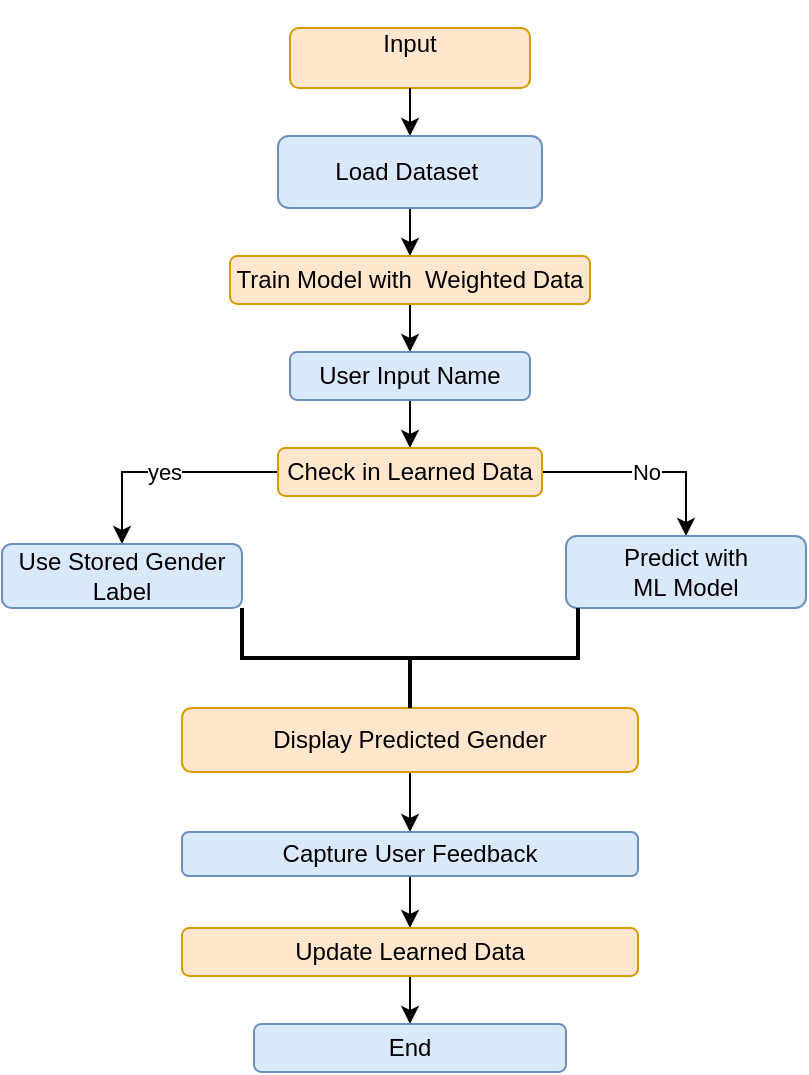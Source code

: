 <mxfile version="24.8.3">
  <diagram name="Page-1" id="flHAlLjQrbA-1x8wae8D">
    <mxGraphModel dx="1050" dy="977" grid="1" gridSize="12" guides="1" tooltips="1" connect="1" arrows="1" fold="1" page="0" pageScale="1" pageWidth="850" pageHeight="1100" background="#ffffff" math="0" shadow="0">
      <root>
        <mxCell id="0" />
        <mxCell id="1" parent="0" />
        <mxCell id="35RwZdffv-YIDmmRGjLx-9" style="edgeStyle=orthogonalEdgeStyle;rounded=0;orthogonalLoop=1;jettySize=auto;html=1;" edge="1" parent="1" source="35RwZdffv-YIDmmRGjLx-10">
          <mxGeometry relative="1" as="geometry">
            <mxPoint x="360" y="-12" as="targetPoint" />
          </mxGeometry>
        </mxCell>
        <mxCell id="35RwZdffv-YIDmmRGjLx-1" value="&#xa;Input&#xa;&#xa;" style="rounded=1;whiteSpace=wrap;html=1;fillColor=#ffe6cc;strokeColor=#d79b00;" vertex="1" parent="1">
          <mxGeometry x="300" y="-90" width="120" height="30" as="geometry" />
        </mxCell>
        <mxCell id="35RwZdffv-YIDmmRGjLx-24" value="" style="edgeStyle=orthogonalEdgeStyle;rounded=0;orthogonalLoop=1;jettySize=auto;html=1;" edge="1" parent="1" source="35RwZdffv-YIDmmRGjLx-10" target="35RwZdffv-YIDmmRGjLx-23">
          <mxGeometry relative="1" as="geometry" />
        </mxCell>
        <mxCell id="35RwZdffv-YIDmmRGjLx-26" value="" style="edgeStyle=orthogonalEdgeStyle;rounded=0;orthogonalLoop=1;jettySize=auto;html=1;" edge="1" parent="1" source="35RwZdffv-YIDmmRGjLx-23" target="35RwZdffv-YIDmmRGjLx-25">
          <mxGeometry relative="1" as="geometry" />
        </mxCell>
        <mxCell id="35RwZdffv-YIDmmRGjLx-23" value="Train Model &lt;span class=&quot;hljs-keyword&quot;&gt;with&lt;/span&gt; &amp;nbsp;Weighted Data" style="rounded=1;whiteSpace=wrap;html=1;fillColor=#ffe6cc;strokeColor=#d79b00;" vertex="1" parent="1">
          <mxGeometry x="270" y="24" width="180" height="24" as="geometry" />
        </mxCell>
        <mxCell id="35RwZdffv-YIDmmRGjLx-28" value="" style="edgeStyle=orthogonalEdgeStyle;rounded=0;orthogonalLoop=1;jettySize=auto;html=1;" edge="1" parent="1" source="35RwZdffv-YIDmmRGjLx-25" target="35RwZdffv-YIDmmRGjLx-27">
          <mxGeometry relative="1" as="geometry" />
        </mxCell>
        <mxCell id="35RwZdffv-YIDmmRGjLx-25" value="&lt;span class=&quot;hljs-keyword&quot;&gt;User&lt;/span&gt; Input Name" style="rounded=1;whiteSpace=wrap;html=1;fillColor=#dae8fc;strokeColor=#6c8ebf;" vertex="1" parent="1">
          <mxGeometry x="300" y="72" width="120" height="24" as="geometry" />
        </mxCell>
        <mxCell id="35RwZdffv-YIDmmRGjLx-30" value="yes" style="edgeStyle=orthogonalEdgeStyle;rounded=0;orthogonalLoop=1;jettySize=auto;html=1;" edge="1" parent="1" source="35RwZdffv-YIDmmRGjLx-27" target="35RwZdffv-YIDmmRGjLx-29">
          <mxGeometry relative="1" as="geometry" />
        </mxCell>
        <mxCell id="35RwZdffv-YIDmmRGjLx-32" value="No" style="edgeStyle=orthogonalEdgeStyle;rounded=0;orthogonalLoop=1;jettySize=auto;html=1;" edge="1" parent="1" source="35RwZdffv-YIDmmRGjLx-27" target="35RwZdffv-YIDmmRGjLx-31">
          <mxGeometry relative="1" as="geometry" />
        </mxCell>
        <mxCell id="35RwZdffv-YIDmmRGjLx-27" value="&lt;span class=&quot;hljs-keyword&quot;&gt;Check&lt;/span&gt; &lt;span class=&quot;hljs-keyword&quot;&gt;in&lt;/span&gt; Learned Data" style="rounded=1;whiteSpace=wrap;html=1;fillColor=#ffe6cc;strokeColor=#d79b00;" vertex="1" parent="1">
          <mxGeometry x="294" y="120" width="132" height="24" as="geometry" />
        </mxCell>
        <mxCell id="35RwZdffv-YIDmmRGjLx-29" value="Use Stored&amp;nbsp;Gender Label" style="rounded=1;whiteSpace=wrap;html=1;fillColor=#dae8fc;strokeColor=#6c8ebf;" vertex="1" parent="1">
          <mxGeometry x="156" y="168" width="120" height="32" as="geometry" />
        </mxCell>
        <mxCell id="35RwZdffv-YIDmmRGjLx-31" value="Predict &lt;span class=&quot;hljs-keyword&quot;&gt;with&lt;/span&gt; ML&amp;nbsp;Model" style="rounded=1;whiteSpace=wrap;html=1;fillColor=#dae8fc;strokeColor=#6c8ebf;" vertex="1" parent="1">
          <mxGeometry x="438" y="164" width="120" height="36" as="geometry" />
        </mxCell>
        <mxCell id="35RwZdffv-YIDmmRGjLx-58" value="" style="edgeStyle=orthogonalEdgeStyle;rounded=0;orthogonalLoop=1;jettySize=auto;html=1;" edge="1" parent="1" source="35RwZdffv-YIDmmRGjLx-39" target="35RwZdffv-YIDmmRGjLx-57">
          <mxGeometry relative="1" as="geometry" />
        </mxCell>
        <mxCell id="35RwZdffv-YIDmmRGjLx-39" value=" Display Predicted Gender " style="rounded=1;whiteSpace=wrap;html=1;fillColor=#ffe6cc;strokeColor=#d79b00;" vertex="1" parent="1">
          <mxGeometry x="246" y="250" width="228" height="32" as="geometry" />
        </mxCell>
        <mxCell id="35RwZdffv-YIDmmRGjLx-55" value="" style="strokeWidth=2;html=1;shape=mxgraph.flowchart.annotation_2;align=left;labelPosition=right;pointerEvents=1;direction=north;" vertex="1" parent="1">
          <mxGeometry x="276" y="200" width="168" height="50" as="geometry" />
        </mxCell>
        <mxCell id="35RwZdffv-YIDmmRGjLx-60" value="" style="edgeStyle=orthogonalEdgeStyle;rounded=0;orthogonalLoop=1;jettySize=auto;html=1;" edge="1" parent="1" source="35RwZdffv-YIDmmRGjLx-57" target="35RwZdffv-YIDmmRGjLx-59">
          <mxGeometry relative="1" as="geometry" />
        </mxCell>
        <mxCell id="35RwZdffv-YIDmmRGjLx-57" value="&amp;nbsp;Capture &lt;span class=&quot;hljs-keyword&quot;&gt;User&lt;/span&gt; Feedback&amp;nbsp;" style="rounded=1;whiteSpace=wrap;html=1;fillColor=#dae8fc;strokeColor=#6c8ebf;" vertex="1" parent="1">
          <mxGeometry x="246" y="312" width="228" height="22" as="geometry" />
        </mxCell>
        <mxCell id="35RwZdffv-YIDmmRGjLx-62" value="" style="edgeStyle=orthogonalEdgeStyle;rounded=0;orthogonalLoop=1;jettySize=auto;html=1;" edge="1" parent="1" source="35RwZdffv-YIDmmRGjLx-59" target="35RwZdffv-YIDmmRGjLx-61">
          <mxGeometry relative="1" as="geometry" />
        </mxCell>
        <mxCell id="35RwZdffv-YIDmmRGjLx-59" value="&amp;nbsp;&lt;span class=&quot;hljs-keyword&quot;&gt;Update&lt;/span&gt; Learned Data&amp;nbsp;" style="rounded=1;whiteSpace=wrap;html=1;fillColor=#ffe6cc;strokeColor=#d79b00;" vertex="1" parent="1">
          <mxGeometry x="246" y="360" width="228" height="24" as="geometry" />
        </mxCell>
        <mxCell id="35RwZdffv-YIDmmRGjLx-61" value="End" style="rounded=1;whiteSpace=wrap;html=1;fillColor=#dae8fc;strokeColor=#6c8ebf;" vertex="1" parent="1">
          <mxGeometry x="282" y="408" width="156" height="24" as="geometry" />
        </mxCell>
        <mxCell id="35RwZdffv-YIDmmRGjLx-65" value="" style="edgeStyle=orthogonalEdgeStyle;rounded=0;orthogonalLoop=1;jettySize=auto;html=1;" edge="1" parent="1" source="35RwZdffv-YIDmmRGjLx-1" target="35RwZdffv-YIDmmRGjLx-10">
          <mxGeometry relative="1" as="geometry">
            <mxPoint x="360" y="-12" as="targetPoint" />
            <mxPoint x="360" y="-60" as="sourcePoint" />
          </mxGeometry>
        </mxCell>
        <mxCell id="35RwZdffv-YIDmmRGjLx-10" value="Load Dataset&amp;nbsp;" style="rounded=1;whiteSpace=wrap;html=1;fillColor=#dae8fc;strokeColor=#6c8ebf;" vertex="1" parent="1">
          <mxGeometry x="294" y="-36" width="132" height="36" as="geometry" />
        </mxCell>
      </root>
    </mxGraphModel>
  </diagram>
</mxfile>
